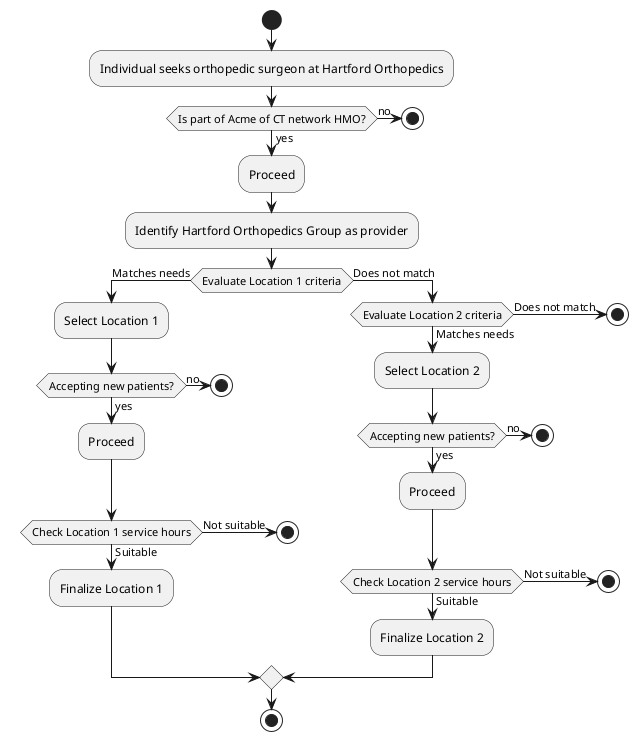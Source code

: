 @startuml
start

:Individual seeks orthopedic surgeon at Hartford Orthopedics;

if (Is part of Acme of CT network HMO?) then (yes)
  :Proceed;
else (no)
  stop
endif

:Identify Hartford Orthopedics Group as provider;

if (Evaluate Location 1 criteria) then (Matches needs)
  :Select Location 1;
  if (Accepting new patients?) then (yes)
    :Proceed;
  else (no)
    stop
  endif
  if (Check Location 1 service hours) then (Suitable)
    :Finalize Location 1;
  else (Not suitable)
    stop
  endif
else (Does not match)
  if (Evaluate Location 2 criteria) then (Matches needs)
    :Select Location 2;
    if (Accepting new patients?) then (yes)
      :Proceed;
    else (no)
      stop
    endif
    if (Check Location 2 service hours) then (Suitable)
      :Finalize Location 2;
    else (Not suitable)
      stop
    endif
  else (Does not match)
    stop
  endif
endif

stop
@enduml

